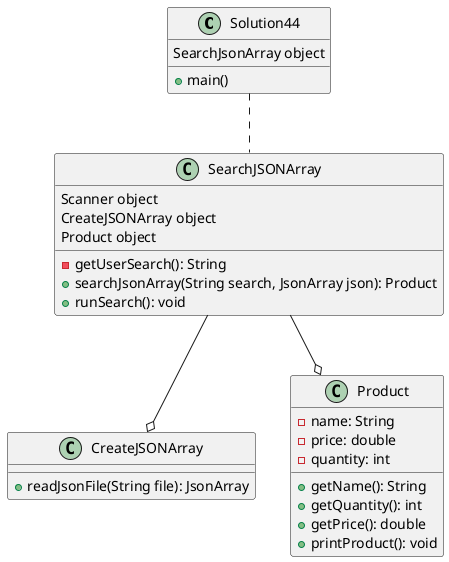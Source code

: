 @startuml

class Solution44 {
'/*
'*  UCF COP3330 Fall 2021 Assignment 4 Solutions
'*  Copyright 2021 Jeanne Moore
'*/

+main()
SearchJsonArray object
}

class CreateJSONArray {
+readJsonFile(String file): JsonArray
}

class SearchJSONArray {
Scanner object
CreateJSONArray object
Product object
-getUserSearch(): String
+searchJsonArray(String search, JsonArray json): Product
+runSearch(): void
}

class Product {
-name: String
-price: double
-quantity: int

+getName(): String
+getQuantity(): int
+getPrice(): double
+printProduct(): void
}

Solution44 .. SearchJSONArray

SearchJSONArray --o CreateJSONArray

SearchJSONArray --o Product



@enduml